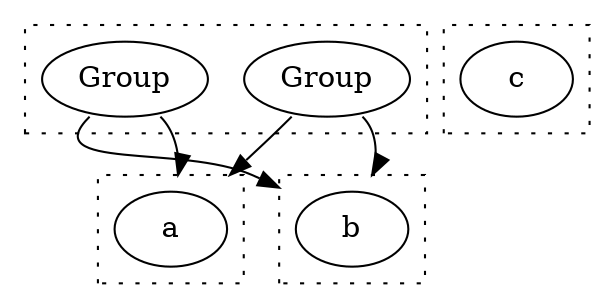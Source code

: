 digraph egraph {
  compound=true
  clusterrank=local
  subgraph cluster_0 {
    style=dotted
    0.0[label = "a"]
  }
  subgraph cluster_3 {
    style=dotted
    3.0[label = "Group"]
    3.1[label = "Group"]
  }
  subgraph cluster_1 {
    style=dotted
    1.0[label = "b"]
  }
  subgraph cluster_2 {
    style=dotted
    2.0[label = "c"]
  }
  3.0:sw -> 0.0 [lhead = cluster_0, ]
  3.0:se -> 1.0 [lhead = cluster_1, ]
  3.1:sw -> 1.0 [lhead = cluster_1, ]
  3.1:se -> 0.0 [lhead = cluster_0, ]
}
